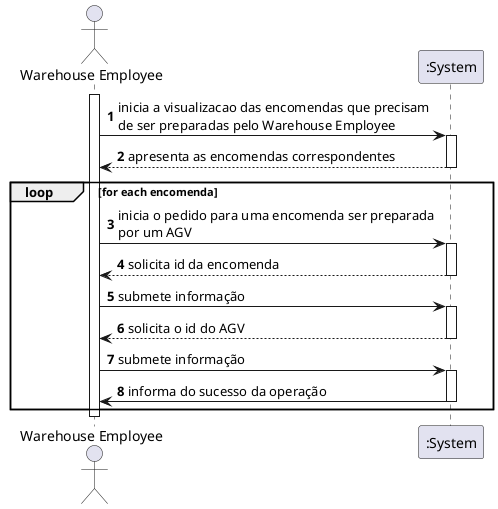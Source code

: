 @startuml
autonumber
actor "Warehouse Employee" as WE

activate WE
WE -> ":System" : inicia a visualizacao das encomendas que precisam\nde ser preparadas pelo Warehouse Employee
activate ":System"
":System" --> WE : apresenta as encomendas correspondentes
deactivate ":System"
loop for each encomenda
WE -> ":System" : inicia o pedido para uma encomenda ser preparada\npor um AGV
activate ":System"
":System" --> WE : solicita id da encomenda
deactivate ":System"
WE -> ":System" : submete informação
activate ":System"
":System" --> WE : solicita o id do AGV
deactivate ":System"
WE -> ":System" : submete informação
activate ":System"
":System" -> WE : informa do sucesso da operação
deactivate ":System"
end
deactivate WE

@enduml

